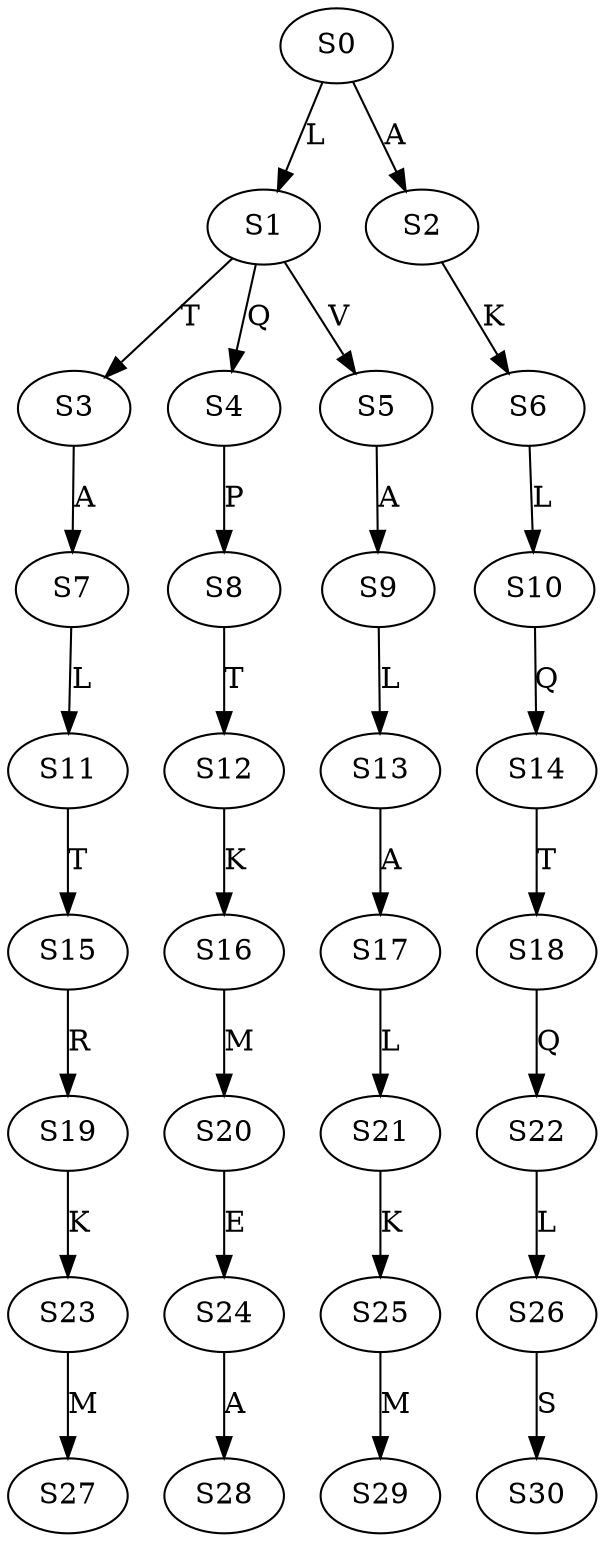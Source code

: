 strict digraph  {
	S0 -> S1 [ label = L ];
	S0 -> S2 [ label = A ];
	S1 -> S3 [ label = T ];
	S1 -> S4 [ label = Q ];
	S1 -> S5 [ label = V ];
	S2 -> S6 [ label = K ];
	S3 -> S7 [ label = A ];
	S4 -> S8 [ label = P ];
	S5 -> S9 [ label = A ];
	S6 -> S10 [ label = L ];
	S7 -> S11 [ label = L ];
	S8 -> S12 [ label = T ];
	S9 -> S13 [ label = L ];
	S10 -> S14 [ label = Q ];
	S11 -> S15 [ label = T ];
	S12 -> S16 [ label = K ];
	S13 -> S17 [ label = A ];
	S14 -> S18 [ label = T ];
	S15 -> S19 [ label = R ];
	S16 -> S20 [ label = M ];
	S17 -> S21 [ label = L ];
	S18 -> S22 [ label = Q ];
	S19 -> S23 [ label = K ];
	S20 -> S24 [ label = E ];
	S21 -> S25 [ label = K ];
	S22 -> S26 [ label = L ];
	S23 -> S27 [ label = M ];
	S24 -> S28 [ label = A ];
	S25 -> S29 [ label = M ];
	S26 -> S30 [ label = S ];
}
